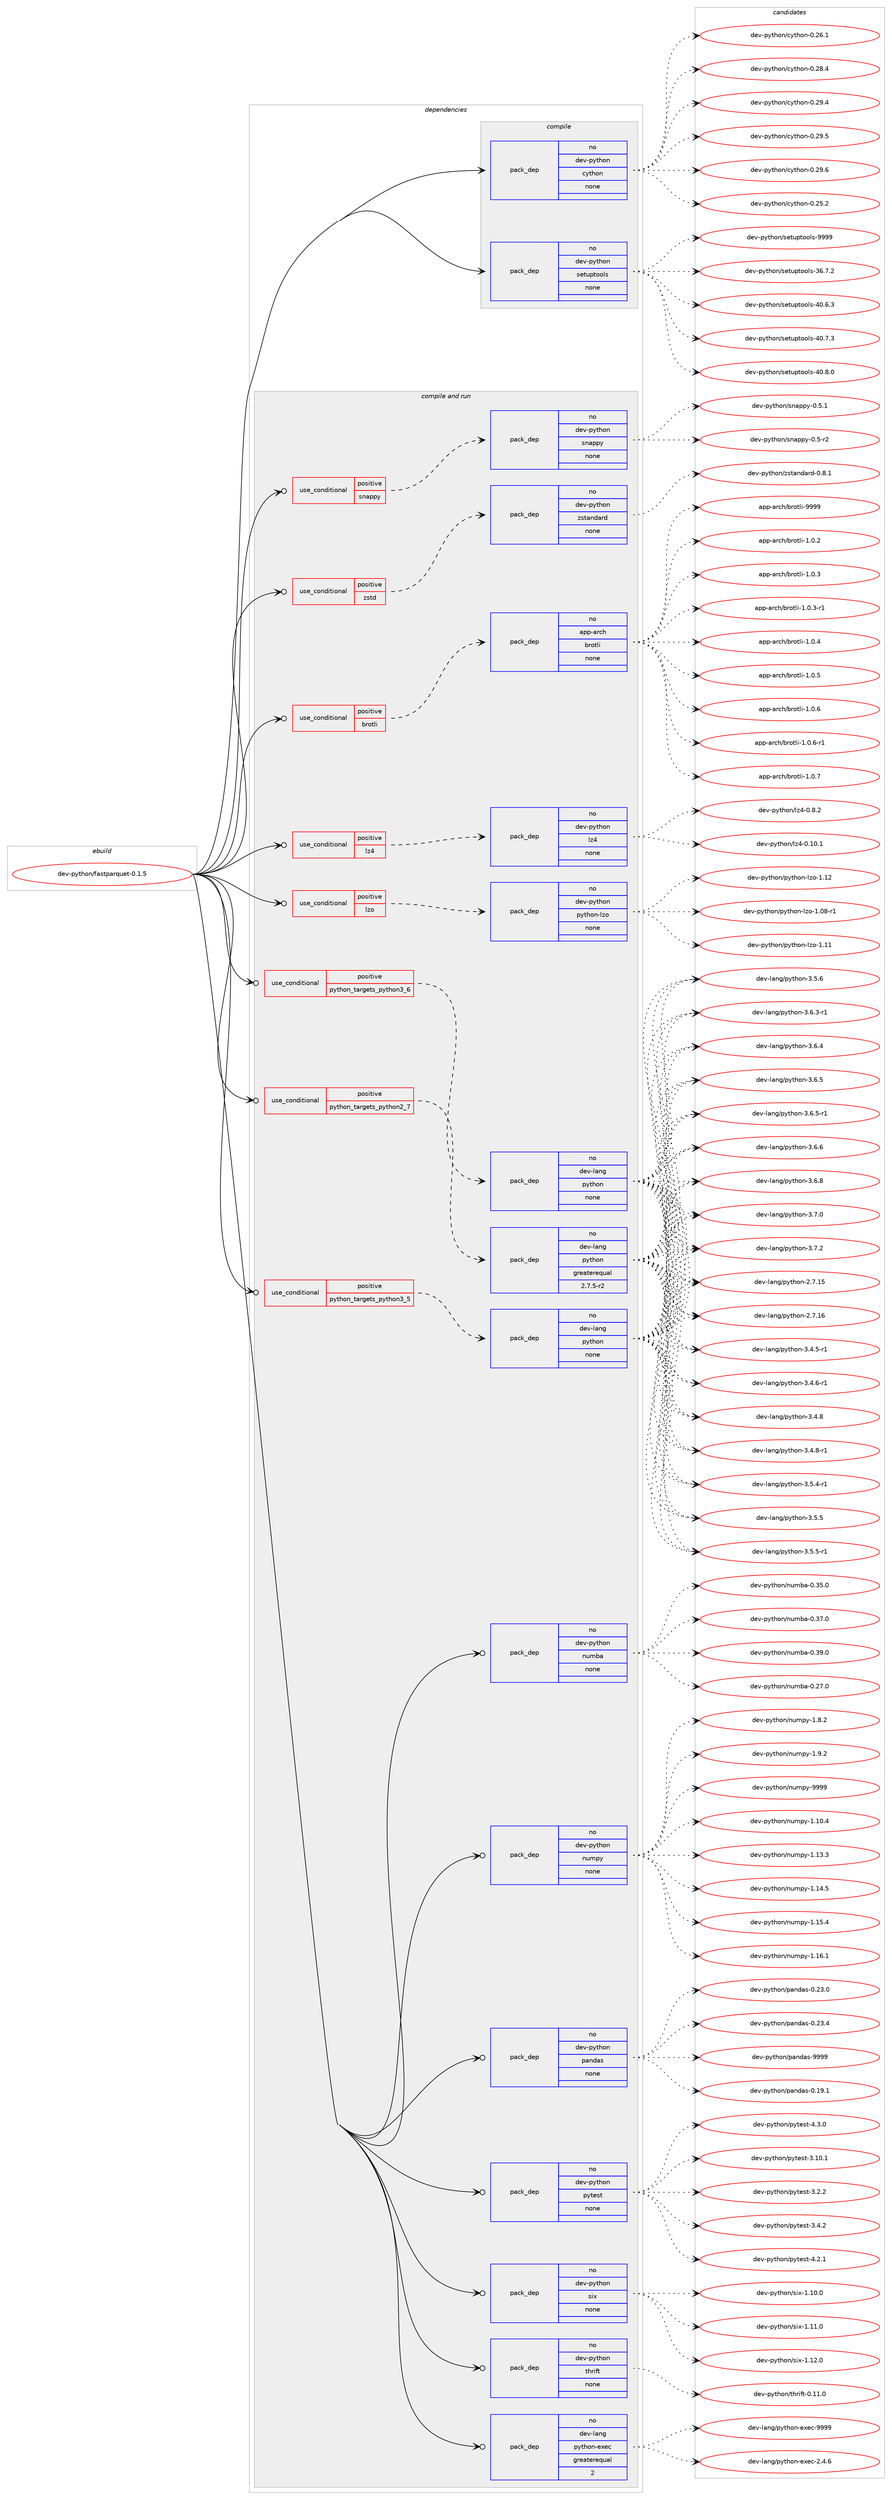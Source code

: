 digraph prolog {

# *************
# Graph options
# *************

newrank=true;
concentrate=true;
compound=true;
graph [rankdir=LR,fontname=Helvetica,fontsize=10,ranksep=1.5];#, ranksep=2.5, nodesep=0.2];
edge  [arrowhead=vee];
node  [fontname=Helvetica,fontsize=10];

# **********
# The ebuild
# **********

subgraph cluster_leftcol {
color=gray;
rank=same;
label=<<i>ebuild</i>>;
id [label="dev-python/fastparquet-0.1.5", color=red, width=4, href="../dev-python/fastparquet-0.1.5.svg"];
}

# ****************
# The dependencies
# ****************

subgraph cluster_midcol {
color=gray;
label=<<i>dependencies</i>>;
subgraph cluster_compile {
fillcolor="#eeeeee";
style=filled;
label=<<i>compile</i>>;
subgraph pack1011218 {
dependency1408569 [label=<<TABLE BORDER="0" CELLBORDER="1" CELLSPACING="0" CELLPADDING="4" WIDTH="220"><TR><TD ROWSPAN="6" CELLPADDING="30">pack_dep</TD></TR><TR><TD WIDTH="110">no</TD></TR><TR><TD>dev-python</TD></TR><TR><TD>cython</TD></TR><TR><TD>none</TD></TR><TR><TD></TD></TR></TABLE>>, shape=none, color=blue];
}
id:e -> dependency1408569:w [weight=20,style="solid",arrowhead="vee"];
subgraph pack1011219 {
dependency1408570 [label=<<TABLE BORDER="0" CELLBORDER="1" CELLSPACING="0" CELLPADDING="4" WIDTH="220"><TR><TD ROWSPAN="6" CELLPADDING="30">pack_dep</TD></TR><TR><TD WIDTH="110">no</TD></TR><TR><TD>dev-python</TD></TR><TR><TD>setuptools</TD></TR><TR><TD>none</TD></TR><TR><TD></TD></TR></TABLE>>, shape=none, color=blue];
}
id:e -> dependency1408570:w [weight=20,style="solid",arrowhead="vee"];
}
subgraph cluster_compileandrun {
fillcolor="#eeeeee";
style=filled;
label=<<i>compile and run</i>>;
subgraph cond374092 {
dependency1408571 [label=<<TABLE BORDER="0" CELLBORDER="1" CELLSPACING="0" CELLPADDING="4"><TR><TD ROWSPAN="3" CELLPADDING="10">use_conditional</TD></TR><TR><TD>positive</TD></TR><TR><TD>brotli</TD></TR></TABLE>>, shape=none, color=red];
subgraph pack1011220 {
dependency1408572 [label=<<TABLE BORDER="0" CELLBORDER="1" CELLSPACING="0" CELLPADDING="4" WIDTH="220"><TR><TD ROWSPAN="6" CELLPADDING="30">pack_dep</TD></TR><TR><TD WIDTH="110">no</TD></TR><TR><TD>app-arch</TD></TR><TR><TD>brotli</TD></TR><TR><TD>none</TD></TR><TR><TD></TD></TR></TABLE>>, shape=none, color=blue];
}
dependency1408571:e -> dependency1408572:w [weight=20,style="dashed",arrowhead="vee"];
}
id:e -> dependency1408571:w [weight=20,style="solid",arrowhead="odotvee"];
subgraph cond374093 {
dependency1408573 [label=<<TABLE BORDER="0" CELLBORDER="1" CELLSPACING="0" CELLPADDING="4"><TR><TD ROWSPAN="3" CELLPADDING="10">use_conditional</TD></TR><TR><TD>positive</TD></TR><TR><TD>lz4</TD></TR></TABLE>>, shape=none, color=red];
subgraph pack1011221 {
dependency1408574 [label=<<TABLE BORDER="0" CELLBORDER="1" CELLSPACING="0" CELLPADDING="4" WIDTH="220"><TR><TD ROWSPAN="6" CELLPADDING="30">pack_dep</TD></TR><TR><TD WIDTH="110">no</TD></TR><TR><TD>dev-python</TD></TR><TR><TD>lz4</TD></TR><TR><TD>none</TD></TR><TR><TD></TD></TR></TABLE>>, shape=none, color=blue];
}
dependency1408573:e -> dependency1408574:w [weight=20,style="dashed",arrowhead="vee"];
}
id:e -> dependency1408573:w [weight=20,style="solid",arrowhead="odotvee"];
subgraph cond374094 {
dependency1408575 [label=<<TABLE BORDER="0" CELLBORDER="1" CELLSPACING="0" CELLPADDING="4"><TR><TD ROWSPAN="3" CELLPADDING="10">use_conditional</TD></TR><TR><TD>positive</TD></TR><TR><TD>lzo</TD></TR></TABLE>>, shape=none, color=red];
subgraph pack1011222 {
dependency1408576 [label=<<TABLE BORDER="0" CELLBORDER="1" CELLSPACING="0" CELLPADDING="4" WIDTH="220"><TR><TD ROWSPAN="6" CELLPADDING="30">pack_dep</TD></TR><TR><TD WIDTH="110">no</TD></TR><TR><TD>dev-python</TD></TR><TR><TD>python-lzo</TD></TR><TR><TD>none</TD></TR><TR><TD></TD></TR></TABLE>>, shape=none, color=blue];
}
dependency1408575:e -> dependency1408576:w [weight=20,style="dashed",arrowhead="vee"];
}
id:e -> dependency1408575:w [weight=20,style="solid",arrowhead="odotvee"];
subgraph cond374095 {
dependency1408577 [label=<<TABLE BORDER="0" CELLBORDER="1" CELLSPACING="0" CELLPADDING="4"><TR><TD ROWSPAN="3" CELLPADDING="10">use_conditional</TD></TR><TR><TD>positive</TD></TR><TR><TD>python_targets_python2_7</TD></TR></TABLE>>, shape=none, color=red];
subgraph pack1011223 {
dependency1408578 [label=<<TABLE BORDER="0" CELLBORDER="1" CELLSPACING="0" CELLPADDING="4" WIDTH="220"><TR><TD ROWSPAN="6" CELLPADDING="30">pack_dep</TD></TR><TR><TD WIDTH="110">no</TD></TR><TR><TD>dev-lang</TD></TR><TR><TD>python</TD></TR><TR><TD>greaterequal</TD></TR><TR><TD>2.7.5-r2</TD></TR></TABLE>>, shape=none, color=blue];
}
dependency1408577:e -> dependency1408578:w [weight=20,style="dashed",arrowhead="vee"];
}
id:e -> dependency1408577:w [weight=20,style="solid",arrowhead="odotvee"];
subgraph cond374096 {
dependency1408579 [label=<<TABLE BORDER="0" CELLBORDER="1" CELLSPACING="0" CELLPADDING="4"><TR><TD ROWSPAN="3" CELLPADDING="10">use_conditional</TD></TR><TR><TD>positive</TD></TR><TR><TD>python_targets_python3_5</TD></TR></TABLE>>, shape=none, color=red];
subgraph pack1011224 {
dependency1408580 [label=<<TABLE BORDER="0" CELLBORDER="1" CELLSPACING="0" CELLPADDING="4" WIDTH="220"><TR><TD ROWSPAN="6" CELLPADDING="30">pack_dep</TD></TR><TR><TD WIDTH="110">no</TD></TR><TR><TD>dev-lang</TD></TR><TR><TD>python</TD></TR><TR><TD>none</TD></TR><TR><TD></TD></TR></TABLE>>, shape=none, color=blue];
}
dependency1408579:e -> dependency1408580:w [weight=20,style="dashed",arrowhead="vee"];
}
id:e -> dependency1408579:w [weight=20,style="solid",arrowhead="odotvee"];
subgraph cond374097 {
dependency1408581 [label=<<TABLE BORDER="0" CELLBORDER="1" CELLSPACING="0" CELLPADDING="4"><TR><TD ROWSPAN="3" CELLPADDING="10">use_conditional</TD></TR><TR><TD>positive</TD></TR><TR><TD>python_targets_python3_6</TD></TR></TABLE>>, shape=none, color=red];
subgraph pack1011225 {
dependency1408582 [label=<<TABLE BORDER="0" CELLBORDER="1" CELLSPACING="0" CELLPADDING="4" WIDTH="220"><TR><TD ROWSPAN="6" CELLPADDING="30">pack_dep</TD></TR><TR><TD WIDTH="110">no</TD></TR><TR><TD>dev-lang</TD></TR><TR><TD>python</TD></TR><TR><TD>none</TD></TR><TR><TD></TD></TR></TABLE>>, shape=none, color=blue];
}
dependency1408581:e -> dependency1408582:w [weight=20,style="dashed",arrowhead="vee"];
}
id:e -> dependency1408581:w [weight=20,style="solid",arrowhead="odotvee"];
subgraph cond374098 {
dependency1408583 [label=<<TABLE BORDER="0" CELLBORDER="1" CELLSPACING="0" CELLPADDING="4"><TR><TD ROWSPAN="3" CELLPADDING="10">use_conditional</TD></TR><TR><TD>positive</TD></TR><TR><TD>snappy</TD></TR></TABLE>>, shape=none, color=red];
subgraph pack1011226 {
dependency1408584 [label=<<TABLE BORDER="0" CELLBORDER="1" CELLSPACING="0" CELLPADDING="4" WIDTH="220"><TR><TD ROWSPAN="6" CELLPADDING="30">pack_dep</TD></TR><TR><TD WIDTH="110">no</TD></TR><TR><TD>dev-python</TD></TR><TR><TD>snappy</TD></TR><TR><TD>none</TD></TR><TR><TD></TD></TR></TABLE>>, shape=none, color=blue];
}
dependency1408583:e -> dependency1408584:w [weight=20,style="dashed",arrowhead="vee"];
}
id:e -> dependency1408583:w [weight=20,style="solid",arrowhead="odotvee"];
subgraph cond374099 {
dependency1408585 [label=<<TABLE BORDER="0" CELLBORDER="1" CELLSPACING="0" CELLPADDING="4"><TR><TD ROWSPAN="3" CELLPADDING="10">use_conditional</TD></TR><TR><TD>positive</TD></TR><TR><TD>zstd</TD></TR></TABLE>>, shape=none, color=red];
subgraph pack1011227 {
dependency1408586 [label=<<TABLE BORDER="0" CELLBORDER="1" CELLSPACING="0" CELLPADDING="4" WIDTH="220"><TR><TD ROWSPAN="6" CELLPADDING="30">pack_dep</TD></TR><TR><TD WIDTH="110">no</TD></TR><TR><TD>dev-python</TD></TR><TR><TD>zstandard</TD></TR><TR><TD>none</TD></TR><TR><TD></TD></TR></TABLE>>, shape=none, color=blue];
}
dependency1408585:e -> dependency1408586:w [weight=20,style="dashed",arrowhead="vee"];
}
id:e -> dependency1408585:w [weight=20,style="solid",arrowhead="odotvee"];
subgraph pack1011228 {
dependency1408587 [label=<<TABLE BORDER="0" CELLBORDER="1" CELLSPACING="0" CELLPADDING="4" WIDTH="220"><TR><TD ROWSPAN="6" CELLPADDING="30">pack_dep</TD></TR><TR><TD WIDTH="110">no</TD></TR><TR><TD>dev-lang</TD></TR><TR><TD>python-exec</TD></TR><TR><TD>greaterequal</TD></TR><TR><TD>2</TD></TR></TABLE>>, shape=none, color=blue];
}
id:e -> dependency1408587:w [weight=20,style="solid",arrowhead="odotvee"];
subgraph pack1011229 {
dependency1408588 [label=<<TABLE BORDER="0" CELLBORDER="1" CELLSPACING="0" CELLPADDING="4" WIDTH="220"><TR><TD ROWSPAN="6" CELLPADDING="30">pack_dep</TD></TR><TR><TD WIDTH="110">no</TD></TR><TR><TD>dev-python</TD></TR><TR><TD>numba</TD></TR><TR><TD>none</TD></TR><TR><TD></TD></TR></TABLE>>, shape=none, color=blue];
}
id:e -> dependency1408588:w [weight=20,style="solid",arrowhead="odotvee"];
subgraph pack1011230 {
dependency1408589 [label=<<TABLE BORDER="0" CELLBORDER="1" CELLSPACING="0" CELLPADDING="4" WIDTH="220"><TR><TD ROWSPAN="6" CELLPADDING="30">pack_dep</TD></TR><TR><TD WIDTH="110">no</TD></TR><TR><TD>dev-python</TD></TR><TR><TD>numpy</TD></TR><TR><TD>none</TD></TR><TR><TD></TD></TR></TABLE>>, shape=none, color=blue];
}
id:e -> dependency1408589:w [weight=20,style="solid",arrowhead="odotvee"];
subgraph pack1011231 {
dependency1408590 [label=<<TABLE BORDER="0" CELLBORDER="1" CELLSPACING="0" CELLPADDING="4" WIDTH="220"><TR><TD ROWSPAN="6" CELLPADDING="30">pack_dep</TD></TR><TR><TD WIDTH="110">no</TD></TR><TR><TD>dev-python</TD></TR><TR><TD>pandas</TD></TR><TR><TD>none</TD></TR><TR><TD></TD></TR></TABLE>>, shape=none, color=blue];
}
id:e -> dependency1408590:w [weight=20,style="solid",arrowhead="odotvee"];
subgraph pack1011232 {
dependency1408591 [label=<<TABLE BORDER="0" CELLBORDER="1" CELLSPACING="0" CELLPADDING="4" WIDTH="220"><TR><TD ROWSPAN="6" CELLPADDING="30">pack_dep</TD></TR><TR><TD WIDTH="110">no</TD></TR><TR><TD>dev-python</TD></TR><TR><TD>pytest</TD></TR><TR><TD>none</TD></TR><TR><TD></TD></TR></TABLE>>, shape=none, color=blue];
}
id:e -> dependency1408591:w [weight=20,style="solid",arrowhead="odotvee"];
subgraph pack1011233 {
dependency1408592 [label=<<TABLE BORDER="0" CELLBORDER="1" CELLSPACING="0" CELLPADDING="4" WIDTH="220"><TR><TD ROWSPAN="6" CELLPADDING="30">pack_dep</TD></TR><TR><TD WIDTH="110">no</TD></TR><TR><TD>dev-python</TD></TR><TR><TD>six</TD></TR><TR><TD>none</TD></TR><TR><TD></TD></TR></TABLE>>, shape=none, color=blue];
}
id:e -> dependency1408592:w [weight=20,style="solid",arrowhead="odotvee"];
subgraph pack1011234 {
dependency1408593 [label=<<TABLE BORDER="0" CELLBORDER="1" CELLSPACING="0" CELLPADDING="4" WIDTH="220"><TR><TD ROWSPAN="6" CELLPADDING="30">pack_dep</TD></TR><TR><TD WIDTH="110">no</TD></TR><TR><TD>dev-python</TD></TR><TR><TD>thrift</TD></TR><TR><TD>none</TD></TR><TR><TD></TD></TR></TABLE>>, shape=none, color=blue];
}
id:e -> dependency1408593:w [weight=20,style="solid",arrowhead="odotvee"];
}
subgraph cluster_run {
fillcolor="#eeeeee";
style=filled;
label=<<i>run</i>>;
}
}

# **************
# The candidates
# **************

subgraph cluster_choices {
rank=same;
color=gray;
label=<<i>candidates</i>>;

subgraph choice1011218 {
color=black;
nodesep=1;
choice10010111845112121116104111110479912111610411111045484650534650 [label="dev-python/cython-0.25.2", color=red, width=4,href="../dev-python/cython-0.25.2.svg"];
choice10010111845112121116104111110479912111610411111045484650544649 [label="dev-python/cython-0.26.1", color=red, width=4,href="../dev-python/cython-0.26.1.svg"];
choice10010111845112121116104111110479912111610411111045484650564652 [label="dev-python/cython-0.28.4", color=red, width=4,href="../dev-python/cython-0.28.4.svg"];
choice10010111845112121116104111110479912111610411111045484650574652 [label="dev-python/cython-0.29.4", color=red, width=4,href="../dev-python/cython-0.29.4.svg"];
choice10010111845112121116104111110479912111610411111045484650574653 [label="dev-python/cython-0.29.5", color=red, width=4,href="../dev-python/cython-0.29.5.svg"];
choice10010111845112121116104111110479912111610411111045484650574654 [label="dev-python/cython-0.29.6", color=red, width=4,href="../dev-python/cython-0.29.6.svg"];
dependency1408569:e -> choice10010111845112121116104111110479912111610411111045484650534650:w [style=dotted,weight="100"];
dependency1408569:e -> choice10010111845112121116104111110479912111610411111045484650544649:w [style=dotted,weight="100"];
dependency1408569:e -> choice10010111845112121116104111110479912111610411111045484650564652:w [style=dotted,weight="100"];
dependency1408569:e -> choice10010111845112121116104111110479912111610411111045484650574652:w [style=dotted,weight="100"];
dependency1408569:e -> choice10010111845112121116104111110479912111610411111045484650574653:w [style=dotted,weight="100"];
dependency1408569:e -> choice10010111845112121116104111110479912111610411111045484650574654:w [style=dotted,weight="100"];
}
subgraph choice1011219 {
color=black;
nodesep=1;
choice100101118451121211161041111104711510111611711211611111110811545515446554650 [label="dev-python/setuptools-36.7.2", color=red, width=4,href="../dev-python/setuptools-36.7.2.svg"];
choice100101118451121211161041111104711510111611711211611111110811545524846544651 [label="dev-python/setuptools-40.6.3", color=red, width=4,href="../dev-python/setuptools-40.6.3.svg"];
choice100101118451121211161041111104711510111611711211611111110811545524846554651 [label="dev-python/setuptools-40.7.3", color=red, width=4,href="../dev-python/setuptools-40.7.3.svg"];
choice100101118451121211161041111104711510111611711211611111110811545524846564648 [label="dev-python/setuptools-40.8.0", color=red, width=4,href="../dev-python/setuptools-40.8.0.svg"];
choice10010111845112121116104111110471151011161171121161111111081154557575757 [label="dev-python/setuptools-9999", color=red, width=4,href="../dev-python/setuptools-9999.svg"];
dependency1408570:e -> choice100101118451121211161041111104711510111611711211611111110811545515446554650:w [style=dotted,weight="100"];
dependency1408570:e -> choice100101118451121211161041111104711510111611711211611111110811545524846544651:w [style=dotted,weight="100"];
dependency1408570:e -> choice100101118451121211161041111104711510111611711211611111110811545524846554651:w [style=dotted,weight="100"];
dependency1408570:e -> choice100101118451121211161041111104711510111611711211611111110811545524846564648:w [style=dotted,weight="100"];
dependency1408570:e -> choice10010111845112121116104111110471151011161171121161111111081154557575757:w [style=dotted,weight="100"];
}
subgraph choice1011220 {
color=black;
nodesep=1;
choice971121124597114991044798114111116108105454946484650 [label="app-arch/brotli-1.0.2", color=red, width=4,href="../app-arch/brotli-1.0.2.svg"];
choice971121124597114991044798114111116108105454946484651 [label="app-arch/brotli-1.0.3", color=red, width=4,href="../app-arch/brotli-1.0.3.svg"];
choice9711211245971149910447981141111161081054549464846514511449 [label="app-arch/brotli-1.0.3-r1", color=red, width=4,href="../app-arch/brotli-1.0.3-r1.svg"];
choice971121124597114991044798114111116108105454946484652 [label="app-arch/brotli-1.0.4", color=red, width=4,href="../app-arch/brotli-1.0.4.svg"];
choice971121124597114991044798114111116108105454946484653 [label="app-arch/brotli-1.0.5", color=red, width=4,href="../app-arch/brotli-1.0.5.svg"];
choice971121124597114991044798114111116108105454946484654 [label="app-arch/brotli-1.0.6", color=red, width=4,href="../app-arch/brotli-1.0.6.svg"];
choice9711211245971149910447981141111161081054549464846544511449 [label="app-arch/brotli-1.0.6-r1", color=red, width=4,href="../app-arch/brotli-1.0.6-r1.svg"];
choice971121124597114991044798114111116108105454946484655 [label="app-arch/brotli-1.0.7", color=red, width=4,href="../app-arch/brotli-1.0.7.svg"];
choice9711211245971149910447981141111161081054557575757 [label="app-arch/brotli-9999", color=red, width=4,href="../app-arch/brotli-9999.svg"];
dependency1408572:e -> choice971121124597114991044798114111116108105454946484650:w [style=dotted,weight="100"];
dependency1408572:e -> choice971121124597114991044798114111116108105454946484651:w [style=dotted,weight="100"];
dependency1408572:e -> choice9711211245971149910447981141111161081054549464846514511449:w [style=dotted,weight="100"];
dependency1408572:e -> choice971121124597114991044798114111116108105454946484652:w [style=dotted,weight="100"];
dependency1408572:e -> choice971121124597114991044798114111116108105454946484653:w [style=dotted,weight="100"];
dependency1408572:e -> choice971121124597114991044798114111116108105454946484654:w [style=dotted,weight="100"];
dependency1408572:e -> choice9711211245971149910447981141111161081054549464846544511449:w [style=dotted,weight="100"];
dependency1408572:e -> choice971121124597114991044798114111116108105454946484655:w [style=dotted,weight="100"];
dependency1408572:e -> choice9711211245971149910447981141111161081054557575757:w [style=dotted,weight="100"];
}
subgraph choice1011221 {
color=black;
nodesep=1;
choice10010111845112121116104111110471081225245484649484649 [label="dev-python/lz4-0.10.1", color=red, width=4,href="../dev-python/lz4-0.10.1.svg"];
choice100101118451121211161041111104710812252454846564650 [label="dev-python/lz4-0.8.2", color=red, width=4,href="../dev-python/lz4-0.8.2.svg"];
dependency1408574:e -> choice10010111845112121116104111110471081225245484649484649:w [style=dotted,weight="100"];
dependency1408574:e -> choice100101118451121211161041111104710812252454846564650:w [style=dotted,weight="100"];
}
subgraph choice1011222 {
color=black;
nodesep=1;
choice10010111845112121116104111110471121211161041111104510812211145494648564511449 [label="dev-python/python-lzo-1.08-r1", color=red, width=4,href="../dev-python/python-lzo-1.08-r1.svg"];
choice1001011184511212111610411111047112121116104111110451081221114549464949 [label="dev-python/python-lzo-1.11", color=red, width=4,href="../dev-python/python-lzo-1.11.svg"];
choice1001011184511212111610411111047112121116104111110451081221114549464950 [label="dev-python/python-lzo-1.12", color=red, width=4,href="../dev-python/python-lzo-1.12.svg"];
dependency1408576:e -> choice10010111845112121116104111110471121211161041111104510812211145494648564511449:w [style=dotted,weight="100"];
dependency1408576:e -> choice1001011184511212111610411111047112121116104111110451081221114549464949:w [style=dotted,weight="100"];
dependency1408576:e -> choice1001011184511212111610411111047112121116104111110451081221114549464950:w [style=dotted,weight="100"];
}
subgraph choice1011223 {
color=black;
nodesep=1;
choice10010111845108971101034711212111610411111045504655464953 [label="dev-lang/python-2.7.15", color=red, width=4,href="../dev-lang/python-2.7.15.svg"];
choice10010111845108971101034711212111610411111045504655464954 [label="dev-lang/python-2.7.16", color=red, width=4,href="../dev-lang/python-2.7.16.svg"];
choice1001011184510897110103471121211161041111104551465246534511449 [label="dev-lang/python-3.4.5-r1", color=red, width=4,href="../dev-lang/python-3.4.5-r1.svg"];
choice1001011184510897110103471121211161041111104551465246544511449 [label="dev-lang/python-3.4.6-r1", color=red, width=4,href="../dev-lang/python-3.4.6-r1.svg"];
choice100101118451089711010347112121116104111110455146524656 [label="dev-lang/python-3.4.8", color=red, width=4,href="../dev-lang/python-3.4.8.svg"];
choice1001011184510897110103471121211161041111104551465246564511449 [label="dev-lang/python-3.4.8-r1", color=red, width=4,href="../dev-lang/python-3.4.8-r1.svg"];
choice1001011184510897110103471121211161041111104551465346524511449 [label="dev-lang/python-3.5.4-r1", color=red, width=4,href="../dev-lang/python-3.5.4-r1.svg"];
choice100101118451089711010347112121116104111110455146534653 [label="dev-lang/python-3.5.5", color=red, width=4,href="../dev-lang/python-3.5.5.svg"];
choice1001011184510897110103471121211161041111104551465346534511449 [label="dev-lang/python-3.5.5-r1", color=red, width=4,href="../dev-lang/python-3.5.5-r1.svg"];
choice100101118451089711010347112121116104111110455146534654 [label="dev-lang/python-3.5.6", color=red, width=4,href="../dev-lang/python-3.5.6.svg"];
choice1001011184510897110103471121211161041111104551465446514511449 [label="dev-lang/python-3.6.3-r1", color=red, width=4,href="../dev-lang/python-3.6.3-r1.svg"];
choice100101118451089711010347112121116104111110455146544652 [label="dev-lang/python-3.6.4", color=red, width=4,href="../dev-lang/python-3.6.4.svg"];
choice100101118451089711010347112121116104111110455146544653 [label="dev-lang/python-3.6.5", color=red, width=4,href="../dev-lang/python-3.6.5.svg"];
choice1001011184510897110103471121211161041111104551465446534511449 [label="dev-lang/python-3.6.5-r1", color=red, width=4,href="../dev-lang/python-3.6.5-r1.svg"];
choice100101118451089711010347112121116104111110455146544654 [label="dev-lang/python-3.6.6", color=red, width=4,href="../dev-lang/python-3.6.6.svg"];
choice100101118451089711010347112121116104111110455146544656 [label="dev-lang/python-3.6.8", color=red, width=4,href="../dev-lang/python-3.6.8.svg"];
choice100101118451089711010347112121116104111110455146554648 [label="dev-lang/python-3.7.0", color=red, width=4,href="../dev-lang/python-3.7.0.svg"];
choice100101118451089711010347112121116104111110455146554650 [label="dev-lang/python-3.7.2", color=red, width=4,href="../dev-lang/python-3.7.2.svg"];
dependency1408578:e -> choice10010111845108971101034711212111610411111045504655464953:w [style=dotted,weight="100"];
dependency1408578:e -> choice10010111845108971101034711212111610411111045504655464954:w [style=dotted,weight="100"];
dependency1408578:e -> choice1001011184510897110103471121211161041111104551465246534511449:w [style=dotted,weight="100"];
dependency1408578:e -> choice1001011184510897110103471121211161041111104551465246544511449:w [style=dotted,weight="100"];
dependency1408578:e -> choice100101118451089711010347112121116104111110455146524656:w [style=dotted,weight="100"];
dependency1408578:e -> choice1001011184510897110103471121211161041111104551465246564511449:w [style=dotted,weight="100"];
dependency1408578:e -> choice1001011184510897110103471121211161041111104551465346524511449:w [style=dotted,weight="100"];
dependency1408578:e -> choice100101118451089711010347112121116104111110455146534653:w [style=dotted,weight="100"];
dependency1408578:e -> choice1001011184510897110103471121211161041111104551465346534511449:w [style=dotted,weight="100"];
dependency1408578:e -> choice100101118451089711010347112121116104111110455146534654:w [style=dotted,weight="100"];
dependency1408578:e -> choice1001011184510897110103471121211161041111104551465446514511449:w [style=dotted,weight="100"];
dependency1408578:e -> choice100101118451089711010347112121116104111110455146544652:w [style=dotted,weight="100"];
dependency1408578:e -> choice100101118451089711010347112121116104111110455146544653:w [style=dotted,weight="100"];
dependency1408578:e -> choice1001011184510897110103471121211161041111104551465446534511449:w [style=dotted,weight="100"];
dependency1408578:e -> choice100101118451089711010347112121116104111110455146544654:w [style=dotted,weight="100"];
dependency1408578:e -> choice100101118451089711010347112121116104111110455146544656:w [style=dotted,weight="100"];
dependency1408578:e -> choice100101118451089711010347112121116104111110455146554648:w [style=dotted,weight="100"];
dependency1408578:e -> choice100101118451089711010347112121116104111110455146554650:w [style=dotted,weight="100"];
}
subgraph choice1011224 {
color=black;
nodesep=1;
choice10010111845108971101034711212111610411111045504655464953 [label="dev-lang/python-2.7.15", color=red, width=4,href="../dev-lang/python-2.7.15.svg"];
choice10010111845108971101034711212111610411111045504655464954 [label="dev-lang/python-2.7.16", color=red, width=4,href="../dev-lang/python-2.7.16.svg"];
choice1001011184510897110103471121211161041111104551465246534511449 [label="dev-lang/python-3.4.5-r1", color=red, width=4,href="../dev-lang/python-3.4.5-r1.svg"];
choice1001011184510897110103471121211161041111104551465246544511449 [label="dev-lang/python-3.4.6-r1", color=red, width=4,href="../dev-lang/python-3.4.6-r1.svg"];
choice100101118451089711010347112121116104111110455146524656 [label="dev-lang/python-3.4.8", color=red, width=4,href="../dev-lang/python-3.4.8.svg"];
choice1001011184510897110103471121211161041111104551465246564511449 [label="dev-lang/python-3.4.8-r1", color=red, width=4,href="../dev-lang/python-3.4.8-r1.svg"];
choice1001011184510897110103471121211161041111104551465346524511449 [label="dev-lang/python-3.5.4-r1", color=red, width=4,href="../dev-lang/python-3.5.4-r1.svg"];
choice100101118451089711010347112121116104111110455146534653 [label="dev-lang/python-3.5.5", color=red, width=4,href="../dev-lang/python-3.5.5.svg"];
choice1001011184510897110103471121211161041111104551465346534511449 [label="dev-lang/python-3.5.5-r1", color=red, width=4,href="../dev-lang/python-3.5.5-r1.svg"];
choice100101118451089711010347112121116104111110455146534654 [label="dev-lang/python-3.5.6", color=red, width=4,href="../dev-lang/python-3.5.6.svg"];
choice1001011184510897110103471121211161041111104551465446514511449 [label="dev-lang/python-3.6.3-r1", color=red, width=4,href="../dev-lang/python-3.6.3-r1.svg"];
choice100101118451089711010347112121116104111110455146544652 [label="dev-lang/python-3.6.4", color=red, width=4,href="../dev-lang/python-3.6.4.svg"];
choice100101118451089711010347112121116104111110455146544653 [label="dev-lang/python-3.6.5", color=red, width=4,href="../dev-lang/python-3.6.5.svg"];
choice1001011184510897110103471121211161041111104551465446534511449 [label="dev-lang/python-3.6.5-r1", color=red, width=4,href="../dev-lang/python-3.6.5-r1.svg"];
choice100101118451089711010347112121116104111110455146544654 [label="dev-lang/python-3.6.6", color=red, width=4,href="../dev-lang/python-3.6.6.svg"];
choice100101118451089711010347112121116104111110455146544656 [label="dev-lang/python-3.6.8", color=red, width=4,href="../dev-lang/python-3.6.8.svg"];
choice100101118451089711010347112121116104111110455146554648 [label="dev-lang/python-3.7.0", color=red, width=4,href="../dev-lang/python-3.7.0.svg"];
choice100101118451089711010347112121116104111110455146554650 [label="dev-lang/python-3.7.2", color=red, width=4,href="../dev-lang/python-3.7.2.svg"];
dependency1408580:e -> choice10010111845108971101034711212111610411111045504655464953:w [style=dotted,weight="100"];
dependency1408580:e -> choice10010111845108971101034711212111610411111045504655464954:w [style=dotted,weight="100"];
dependency1408580:e -> choice1001011184510897110103471121211161041111104551465246534511449:w [style=dotted,weight="100"];
dependency1408580:e -> choice1001011184510897110103471121211161041111104551465246544511449:w [style=dotted,weight="100"];
dependency1408580:e -> choice100101118451089711010347112121116104111110455146524656:w [style=dotted,weight="100"];
dependency1408580:e -> choice1001011184510897110103471121211161041111104551465246564511449:w [style=dotted,weight="100"];
dependency1408580:e -> choice1001011184510897110103471121211161041111104551465346524511449:w [style=dotted,weight="100"];
dependency1408580:e -> choice100101118451089711010347112121116104111110455146534653:w [style=dotted,weight="100"];
dependency1408580:e -> choice1001011184510897110103471121211161041111104551465346534511449:w [style=dotted,weight="100"];
dependency1408580:e -> choice100101118451089711010347112121116104111110455146534654:w [style=dotted,weight="100"];
dependency1408580:e -> choice1001011184510897110103471121211161041111104551465446514511449:w [style=dotted,weight="100"];
dependency1408580:e -> choice100101118451089711010347112121116104111110455146544652:w [style=dotted,weight="100"];
dependency1408580:e -> choice100101118451089711010347112121116104111110455146544653:w [style=dotted,weight="100"];
dependency1408580:e -> choice1001011184510897110103471121211161041111104551465446534511449:w [style=dotted,weight="100"];
dependency1408580:e -> choice100101118451089711010347112121116104111110455146544654:w [style=dotted,weight="100"];
dependency1408580:e -> choice100101118451089711010347112121116104111110455146544656:w [style=dotted,weight="100"];
dependency1408580:e -> choice100101118451089711010347112121116104111110455146554648:w [style=dotted,weight="100"];
dependency1408580:e -> choice100101118451089711010347112121116104111110455146554650:w [style=dotted,weight="100"];
}
subgraph choice1011225 {
color=black;
nodesep=1;
choice10010111845108971101034711212111610411111045504655464953 [label="dev-lang/python-2.7.15", color=red, width=4,href="../dev-lang/python-2.7.15.svg"];
choice10010111845108971101034711212111610411111045504655464954 [label="dev-lang/python-2.7.16", color=red, width=4,href="../dev-lang/python-2.7.16.svg"];
choice1001011184510897110103471121211161041111104551465246534511449 [label="dev-lang/python-3.4.5-r1", color=red, width=4,href="../dev-lang/python-3.4.5-r1.svg"];
choice1001011184510897110103471121211161041111104551465246544511449 [label="dev-lang/python-3.4.6-r1", color=red, width=4,href="../dev-lang/python-3.4.6-r1.svg"];
choice100101118451089711010347112121116104111110455146524656 [label="dev-lang/python-3.4.8", color=red, width=4,href="../dev-lang/python-3.4.8.svg"];
choice1001011184510897110103471121211161041111104551465246564511449 [label="dev-lang/python-3.4.8-r1", color=red, width=4,href="../dev-lang/python-3.4.8-r1.svg"];
choice1001011184510897110103471121211161041111104551465346524511449 [label="dev-lang/python-3.5.4-r1", color=red, width=4,href="../dev-lang/python-3.5.4-r1.svg"];
choice100101118451089711010347112121116104111110455146534653 [label="dev-lang/python-3.5.5", color=red, width=4,href="../dev-lang/python-3.5.5.svg"];
choice1001011184510897110103471121211161041111104551465346534511449 [label="dev-lang/python-3.5.5-r1", color=red, width=4,href="../dev-lang/python-3.5.5-r1.svg"];
choice100101118451089711010347112121116104111110455146534654 [label="dev-lang/python-3.5.6", color=red, width=4,href="../dev-lang/python-3.5.6.svg"];
choice1001011184510897110103471121211161041111104551465446514511449 [label="dev-lang/python-3.6.3-r1", color=red, width=4,href="../dev-lang/python-3.6.3-r1.svg"];
choice100101118451089711010347112121116104111110455146544652 [label="dev-lang/python-3.6.4", color=red, width=4,href="../dev-lang/python-3.6.4.svg"];
choice100101118451089711010347112121116104111110455146544653 [label="dev-lang/python-3.6.5", color=red, width=4,href="../dev-lang/python-3.6.5.svg"];
choice1001011184510897110103471121211161041111104551465446534511449 [label="dev-lang/python-3.6.5-r1", color=red, width=4,href="../dev-lang/python-3.6.5-r1.svg"];
choice100101118451089711010347112121116104111110455146544654 [label="dev-lang/python-3.6.6", color=red, width=4,href="../dev-lang/python-3.6.6.svg"];
choice100101118451089711010347112121116104111110455146544656 [label="dev-lang/python-3.6.8", color=red, width=4,href="../dev-lang/python-3.6.8.svg"];
choice100101118451089711010347112121116104111110455146554648 [label="dev-lang/python-3.7.0", color=red, width=4,href="../dev-lang/python-3.7.0.svg"];
choice100101118451089711010347112121116104111110455146554650 [label="dev-lang/python-3.7.2", color=red, width=4,href="../dev-lang/python-3.7.2.svg"];
dependency1408582:e -> choice10010111845108971101034711212111610411111045504655464953:w [style=dotted,weight="100"];
dependency1408582:e -> choice10010111845108971101034711212111610411111045504655464954:w [style=dotted,weight="100"];
dependency1408582:e -> choice1001011184510897110103471121211161041111104551465246534511449:w [style=dotted,weight="100"];
dependency1408582:e -> choice1001011184510897110103471121211161041111104551465246544511449:w [style=dotted,weight="100"];
dependency1408582:e -> choice100101118451089711010347112121116104111110455146524656:w [style=dotted,weight="100"];
dependency1408582:e -> choice1001011184510897110103471121211161041111104551465246564511449:w [style=dotted,weight="100"];
dependency1408582:e -> choice1001011184510897110103471121211161041111104551465346524511449:w [style=dotted,weight="100"];
dependency1408582:e -> choice100101118451089711010347112121116104111110455146534653:w [style=dotted,weight="100"];
dependency1408582:e -> choice1001011184510897110103471121211161041111104551465346534511449:w [style=dotted,weight="100"];
dependency1408582:e -> choice100101118451089711010347112121116104111110455146534654:w [style=dotted,weight="100"];
dependency1408582:e -> choice1001011184510897110103471121211161041111104551465446514511449:w [style=dotted,weight="100"];
dependency1408582:e -> choice100101118451089711010347112121116104111110455146544652:w [style=dotted,weight="100"];
dependency1408582:e -> choice100101118451089711010347112121116104111110455146544653:w [style=dotted,weight="100"];
dependency1408582:e -> choice1001011184510897110103471121211161041111104551465446534511449:w [style=dotted,weight="100"];
dependency1408582:e -> choice100101118451089711010347112121116104111110455146544654:w [style=dotted,weight="100"];
dependency1408582:e -> choice100101118451089711010347112121116104111110455146544656:w [style=dotted,weight="100"];
dependency1408582:e -> choice100101118451089711010347112121116104111110455146554648:w [style=dotted,weight="100"];
dependency1408582:e -> choice100101118451089711010347112121116104111110455146554650:w [style=dotted,weight="100"];
}
subgraph choice1011226 {
color=black;
nodesep=1;
choice100101118451121211161041111104711511097112112121454846534511450 [label="dev-python/snappy-0.5-r2", color=red, width=4,href="../dev-python/snappy-0.5-r2.svg"];
choice100101118451121211161041111104711511097112112121454846534649 [label="dev-python/snappy-0.5.1", color=red, width=4,href="../dev-python/snappy-0.5.1.svg"];
dependency1408584:e -> choice100101118451121211161041111104711511097112112121454846534511450:w [style=dotted,weight="100"];
dependency1408584:e -> choice100101118451121211161041111104711511097112112121454846534649:w [style=dotted,weight="100"];
}
subgraph choice1011227 {
color=black;
nodesep=1;
choice10010111845112121116104111110471221151169711010097114100454846564649 [label="dev-python/zstandard-0.8.1", color=red, width=4,href="../dev-python/zstandard-0.8.1.svg"];
dependency1408586:e -> choice10010111845112121116104111110471221151169711010097114100454846564649:w [style=dotted,weight="100"];
}
subgraph choice1011228 {
color=black;
nodesep=1;
choice1001011184510897110103471121211161041111104510112010199455046524654 [label="dev-lang/python-exec-2.4.6", color=red, width=4,href="../dev-lang/python-exec-2.4.6.svg"];
choice10010111845108971101034711212111610411111045101120101994557575757 [label="dev-lang/python-exec-9999", color=red, width=4,href="../dev-lang/python-exec-9999.svg"];
dependency1408587:e -> choice1001011184510897110103471121211161041111104510112010199455046524654:w [style=dotted,weight="100"];
dependency1408587:e -> choice10010111845108971101034711212111610411111045101120101994557575757:w [style=dotted,weight="100"];
}
subgraph choice1011229 {
color=black;
nodesep=1;
choice1001011184511212111610411111047110117109989745484650554648 [label="dev-python/numba-0.27.0", color=red, width=4,href="../dev-python/numba-0.27.0.svg"];
choice1001011184511212111610411111047110117109989745484651534648 [label="dev-python/numba-0.35.0", color=red, width=4,href="../dev-python/numba-0.35.0.svg"];
choice1001011184511212111610411111047110117109989745484651554648 [label="dev-python/numba-0.37.0", color=red, width=4,href="../dev-python/numba-0.37.0.svg"];
choice1001011184511212111610411111047110117109989745484651574648 [label="dev-python/numba-0.39.0", color=red, width=4,href="../dev-python/numba-0.39.0.svg"];
dependency1408588:e -> choice1001011184511212111610411111047110117109989745484650554648:w [style=dotted,weight="100"];
dependency1408588:e -> choice1001011184511212111610411111047110117109989745484651534648:w [style=dotted,weight="100"];
dependency1408588:e -> choice1001011184511212111610411111047110117109989745484651554648:w [style=dotted,weight="100"];
dependency1408588:e -> choice1001011184511212111610411111047110117109989745484651574648:w [style=dotted,weight="100"];
}
subgraph choice1011230 {
color=black;
nodesep=1;
choice100101118451121211161041111104711011710911212145494649484652 [label="dev-python/numpy-1.10.4", color=red, width=4,href="../dev-python/numpy-1.10.4.svg"];
choice100101118451121211161041111104711011710911212145494649514651 [label="dev-python/numpy-1.13.3", color=red, width=4,href="../dev-python/numpy-1.13.3.svg"];
choice100101118451121211161041111104711011710911212145494649524653 [label="dev-python/numpy-1.14.5", color=red, width=4,href="../dev-python/numpy-1.14.5.svg"];
choice100101118451121211161041111104711011710911212145494649534652 [label="dev-python/numpy-1.15.4", color=red, width=4,href="../dev-python/numpy-1.15.4.svg"];
choice100101118451121211161041111104711011710911212145494649544649 [label="dev-python/numpy-1.16.1", color=red, width=4,href="../dev-python/numpy-1.16.1.svg"];
choice1001011184511212111610411111047110117109112121454946564650 [label="dev-python/numpy-1.8.2", color=red, width=4,href="../dev-python/numpy-1.8.2.svg"];
choice1001011184511212111610411111047110117109112121454946574650 [label="dev-python/numpy-1.9.2", color=red, width=4,href="../dev-python/numpy-1.9.2.svg"];
choice10010111845112121116104111110471101171091121214557575757 [label="dev-python/numpy-9999", color=red, width=4,href="../dev-python/numpy-9999.svg"];
dependency1408589:e -> choice100101118451121211161041111104711011710911212145494649484652:w [style=dotted,weight="100"];
dependency1408589:e -> choice100101118451121211161041111104711011710911212145494649514651:w [style=dotted,weight="100"];
dependency1408589:e -> choice100101118451121211161041111104711011710911212145494649524653:w [style=dotted,weight="100"];
dependency1408589:e -> choice100101118451121211161041111104711011710911212145494649534652:w [style=dotted,weight="100"];
dependency1408589:e -> choice100101118451121211161041111104711011710911212145494649544649:w [style=dotted,weight="100"];
dependency1408589:e -> choice1001011184511212111610411111047110117109112121454946564650:w [style=dotted,weight="100"];
dependency1408589:e -> choice1001011184511212111610411111047110117109112121454946574650:w [style=dotted,weight="100"];
dependency1408589:e -> choice10010111845112121116104111110471101171091121214557575757:w [style=dotted,weight="100"];
}
subgraph choice1011231 {
color=black;
nodesep=1;
choice1001011184511212111610411111047112971101009711545484649574649 [label="dev-python/pandas-0.19.1", color=red, width=4,href="../dev-python/pandas-0.19.1.svg"];
choice1001011184511212111610411111047112971101009711545484650514648 [label="dev-python/pandas-0.23.0", color=red, width=4,href="../dev-python/pandas-0.23.0.svg"];
choice1001011184511212111610411111047112971101009711545484650514652 [label="dev-python/pandas-0.23.4", color=red, width=4,href="../dev-python/pandas-0.23.4.svg"];
choice100101118451121211161041111104711297110100971154557575757 [label="dev-python/pandas-9999", color=red, width=4,href="../dev-python/pandas-9999.svg"];
dependency1408590:e -> choice1001011184511212111610411111047112971101009711545484649574649:w [style=dotted,weight="100"];
dependency1408590:e -> choice1001011184511212111610411111047112971101009711545484650514648:w [style=dotted,weight="100"];
dependency1408590:e -> choice1001011184511212111610411111047112971101009711545484650514652:w [style=dotted,weight="100"];
dependency1408590:e -> choice100101118451121211161041111104711297110100971154557575757:w [style=dotted,weight="100"];
}
subgraph choice1011232 {
color=black;
nodesep=1;
choice100101118451121211161041111104711212111610111511645514649484649 [label="dev-python/pytest-3.10.1", color=red, width=4,href="../dev-python/pytest-3.10.1.svg"];
choice1001011184511212111610411111047112121116101115116455146504650 [label="dev-python/pytest-3.2.2", color=red, width=4,href="../dev-python/pytest-3.2.2.svg"];
choice1001011184511212111610411111047112121116101115116455146524650 [label="dev-python/pytest-3.4.2", color=red, width=4,href="../dev-python/pytest-3.4.2.svg"];
choice1001011184511212111610411111047112121116101115116455246504649 [label="dev-python/pytest-4.2.1", color=red, width=4,href="../dev-python/pytest-4.2.1.svg"];
choice1001011184511212111610411111047112121116101115116455246514648 [label="dev-python/pytest-4.3.0", color=red, width=4,href="../dev-python/pytest-4.3.0.svg"];
dependency1408591:e -> choice100101118451121211161041111104711212111610111511645514649484649:w [style=dotted,weight="100"];
dependency1408591:e -> choice1001011184511212111610411111047112121116101115116455146504650:w [style=dotted,weight="100"];
dependency1408591:e -> choice1001011184511212111610411111047112121116101115116455146524650:w [style=dotted,weight="100"];
dependency1408591:e -> choice1001011184511212111610411111047112121116101115116455246504649:w [style=dotted,weight="100"];
dependency1408591:e -> choice1001011184511212111610411111047112121116101115116455246514648:w [style=dotted,weight="100"];
}
subgraph choice1011233 {
color=black;
nodesep=1;
choice100101118451121211161041111104711510512045494649484648 [label="dev-python/six-1.10.0", color=red, width=4,href="../dev-python/six-1.10.0.svg"];
choice100101118451121211161041111104711510512045494649494648 [label="dev-python/six-1.11.0", color=red, width=4,href="../dev-python/six-1.11.0.svg"];
choice100101118451121211161041111104711510512045494649504648 [label="dev-python/six-1.12.0", color=red, width=4,href="../dev-python/six-1.12.0.svg"];
dependency1408592:e -> choice100101118451121211161041111104711510512045494649484648:w [style=dotted,weight="100"];
dependency1408592:e -> choice100101118451121211161041111104711510512045494649494648:w [style=dotted,weight="100"];
dependency1408592:e -> choice100101118451121211161041111104711510512045494649504648:w [style=dotted,weight="100"];
}
subgraph choice1011234 {
color=black;
nodesep=1;
choice100101118451121211161041111104711610411410510211645484649494648 [label="dev-python/thrift-0.11.0", color=red, width=4,href="../dev-python/thrift-0.11.0.svg"];
dependency1408593:e -> choice100101118451121211161041111104711610411410510211645484649494648:w [style=dotted,weight="100"];
}
}

}
